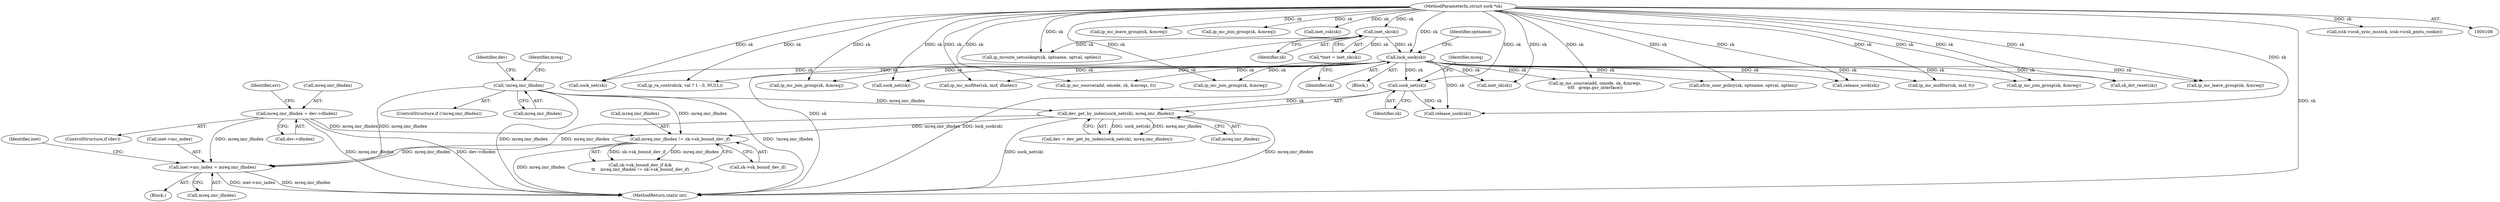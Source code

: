 digraph "0_linux_f6d8bd051c391c1c0458a30b2a7abcd939329259_26@pointer" {
"1000802" [label="(Call,inet->mc_index = mreq.imr_ifindex)"];
"1000718" [label="(Call,!mreq.imr_ifindex)"];
"1000769" [label="(Call,dev_get_by_index(sock_net(sk), mreq.imr_ifindex))"];
"1000770" [label="(Call,sock_net(sk))"];
"1000259" [label="(Call,lock_sock(sk))"];
"1000118" [label="(Call,inet_sk(sk))"];
"1000109" [label="(MethodParameterIn,struct sock *sk)"];
"1000759" [label="(Call,mreq.imr_ifindex = dev->ifindex)"];
"1000794" [label="(Call,mreq.imr_ifindex != sk->sk_bound_dev_if)"];
"1000109" [label="(MethodParameterIn,struct sock *sk)"];
"1000767" [label="(Call,dev = dev_get_by_index(sock_net(sk), mreq.imr_ifindex))"];
"1001167" [label="(Call,ip_mc_join_group(sk, &mreq))"];
"1000889" [label="(Call,ip_mc_leave_group(sk, &mreq))"];
"1001720" [label="(MethodReturn,static int)"];
"1000882" [label="(Call,ip_mc_join_group(sk, &mreq))"];
"1000790" [label="(Call,sk->sk_bound_dev_if &&\n\t\t    mreq.imr_ifindex != sk->sk_bound_dev_if)"];
"1000116" [label="(Call,*inet = inet_sk(sk))"];
"1000771" [label="(Identifier,sk)"];
"1000118" [label="(Call,inet_sk(sk))"];
"1000295" [label="(Call,inet_csk(sk))"];
"1000770" [label="(Call,sock_net(sk))"];
"1000768" [label="(Identifier,dev)"];
"1000759" [label="(Call,mreq.imr_ifindex = dev->ifindex)"];
"1000119" [label="(Identifier,sk)"];
"1001715" [label="(Call,release_sock(sk))"];
"1000251" [label="(Call,ip_mroute_setsockopt(sk, optname, optval, optlen))"];
"1000794" [label="(Call,mreq.imr_ifindex != sk->sk_bound_dev_if)"];
"1000657" [label="(Block,)"];
"1000772" [label="(Call,mreq.imr_ifindex)"];
"1000278" [label="(Call,sock_net(sk))"];
"1000260" [label="(Identifier,sk)"];
"1001094" [label="(Call,ip_mc_source(add, omode, sk, &mreqs, 0))"];
"1001618" [label="(Call,ip_ra_control(sk, val ? 1 : 0, NULL))"];
"1001330" [label="(Call,ip_mc_join_group(sk, &mreq))"];
"1000811" [label="(Identifier,inet)"];
"1001365" [label="(Call,ip_mc_source(add, omode, sk, &mreqs,\n\t\t\t\t   greqs.gsr_interface))"];
"1001584" [label="(Call,ip_mc_msfilter(sk, msf, ifindex))"];
"1000795" [label="(Call,mreq.imr_ifindex)"];
"1001710" [label="(Call,release_sock(sk))"];
"1000769" [label="(Call,dev_get_by_index(sock_net(sk), mreq.imr_ifindex))"];
"1000114" [label="(Block,)"];
"1000750" [label="(Call,sock_net(sk))"];
"1000803" [label="(Call,inet->mc_index)"];
"1001066" [label="(Call,ip_mc_join_group(sk, &mreq))"];
"1000773" [label="(Identifier,mreq)"];
"1000977" [label="(Call,ip_mc_msfilter(sk, msf, 0))"];
"1000763" [label="(Call,dev->ifindex)"];
"1000776" [label="(Identifier,err)"];
"1000500" [label="(Call,sk_dst_reset(sk))"];
"1000719" [label="(Call,mreq.imr_ifindex)"];
"1001174" [label="(Call,ip_mc_leave_group(sk, &mreq))"];
"1000262" [label="(Identifier,optname)"];
"1000802" [label="(Call,inet->mc_index = mreq.imr_ifindex)"];
"1000717" [label="(ControlStructure,if (!mreq.imr_ifindex))"];
"1000718" [label="(Call,!mreq.imr_ifindex)"];
"1000727" [label="(Identifier,mreq)"];
"1000832" [label="(Call,inet_sk(sk))"];
"1000760" [label="(Call,mreq.imr_ifindex)"];
"1000798" [label="(Call,sk->sk_bound_dev_if)"];
"1001653" [label="(Call,xfrm_user_policy(sk, optname, optval, optlen))"];
"1000806" [label="(Call,mreq.imr_ifindex)"];
"1000259" [label="(Call,lock_sock(sk))"];
"1000343" [label="(Call,icsk->icsk_sync_mss(sk, icsk->icsk_pmtu_cookie))"];
"1000757" [label="(ControlStructure,if (dev))"];
"1000802" -> "1000657"  [label="AST: "];
"1000802" -> "1000806"  [label="CFG: "];
"1000803" -> "1000802"  [label="AST: "];
"1000806" -> "1000802"  [label="AST: "];
"1000811" -> "1000802"  [label="CFG: "];
"1000802" -> "1001720"  [label="DDG: inet->mc_index"];
"1000802" -> "1001720"  [label="DDG: mreq.imr_ifindex"];
"1000718" -> "1000802"  [label="DDG: mreq.imr_ifindex"];
"1000769" -> "1000802"  [label="DDG: mreq.imr_ifindex"];
"1000759" -> "1000802"  [label="DDG: mreq.imr_ifindex"];
"1000794" -> "1000802"  [label="DDG: mreq.imr_ifindex"];
"1000718" -> "1000717"  [label="AST: "];
"1000718" -> "1000719"  [label="CFG: "];
"1000719" -> "1000718"  [label="AST: "];
"1000727" -> "1000718"  [label="CFG: "];
"1000768" -> "1000718"  [label="CFG: "];
"1000718" -> "1001720"  [label="DDG: mreq.imr_ifindex"];
"1000718" -> "1001720"  [label="DDG: !mreq.imr_ifindex"];
"1000718" -> "1000769"  [label="DDG: mreq.imr_ifindex"];
"1000718" -> "1000794"  [label="DDG: mreq.imr_ifindex"];
"1000769" -> "1000767"  [label="AST: "];
"1000769" -> "1000772"  [label="CFG: "];
"1000770" -> "1000769"  [label="AST: "];
"1000772" -> "1000769"  [label="AST: "];
"1000767" -> "1000769"  [label="CFG: "];
"1000769" -> "1001720"  [label="DDG: sock_net(sk)"];
"1000769" -> "1001720"  [label="DDG: mreq.imr_ifindex"];
"1000769" -> "1000767"  [label="DDG: sock_net(sk)"];
"1000769" -> "1000767"  [label="DDG: mreq.imr_ifindex"];
"1000770" -> "1000769"  [label="DDG: sk"];
"1000769" -> "1000794"  [label="DDG: mreq.imr_ifindex"];
"1000770" -> "1000771"  [label="CFG: "];
"1000771" -> "1000770"  [label="AST: "];
"1000773" -> "1000770"  [label="CFG: "];
"1000259" -> "1000770"  [label="DDG: sk"];
"1000109" -> "1000770"  [label="DDG: sk"];
"1000770" -> "1001710"  [label="DDG: sk"];
"1000259" -> "1000114"  [label="AST: "];
"1000259" -> "1000260"  [label="CFG: "];
"1000260" -> "1000259"  [label="AST: "];
"1000262" -> "1000259"  [label="CFG: "];
"1000259" -> "1001720"  [label="DDG: lock_sock(sk)"];
"1000118" -> "1000259"  [label="DDG: sk"];
"1000109" -> "1000259"  [label="DDG: sk"];
"1000259" -> "1000278"  [label="DDG: sk"];
"1000259" -> "1000500"  [label="DDG: sk"];
"1000259" -> "1000750"  [label="DDG: sk"];
"1000259" -> "1000832"  [label="DDG: sk"];
"1000259" -> "1000977"  [label="DDG: sk"];
"1000259" -> "1001066"  [label="DDG: sk"];
"1000259" -> "1001094"  [label="DDG: sk"];
"1000259" -> "1001167"  [label="DDG: sk"];
"1000259" -> "1001174"  [label="DDG: sk"];
"1000259" -> "1001330"  [label="DDG: sk"];
"1000259" -> "1001365"  [label="DDG: sk"];
"1000259" -> "1001584"  [label="DDG: sk"];
"1000259" -> "1001618"  [label="DDG: sk"];
"1000259" -> "1001653"  [label="DDG: sk"];
"1000259" -> "1001710"  [label="DDG: sk"];
"1000259" -> "1001715"  [label="DDG: sk"];
"1000118" -> "1000116"  [label="AST: "];
"1000118" -> "1000119"  [label="CFG: "];
"1000119" -> "1000118"  [label="AST: "];
"1000116" -> "1000118"  [label="CFG: "];
"1000118" -> "1001720"  [label="DDG: sk"];
"1000118" -> "1000116"  [label="DDG: sk"];
"1000109" -> "1000118"  [label="DDG: sk"];
"1000118" -> "1000251"  [label="DDG: sk"];
"1000109" -> "1000108"  [label="AST: "];
"1000109" -> "1001720"  [label="DDG: sk"];
"1000109" -> "1000251"  [label="DDG: sk"];
"1000109" -> "1000278"  [label="DDG: sk"];
"1000109" -> "1000295"  [label="DDG: sk"];
"1000109" -> "1000343"  [label="DDG: sk"];
"1000109" -> "1000500"  [label="DDG: sk"];
"1000109" -> "1000750"  [label="DDG: sk"];
"1000109" -> "1000832"  [label="DDG: sk"];
"1000109" -> "1000882"  [label="DDG: sk"];
"1000109" -> "1000889"  [label="DDG: sk"];
"1000109" -> "1000977"  [label="DDG: sk"];
"1000109" -> "1001066"  [label="DDG: sk"];
"1000109" -> "1001094"  [label="DDG: sk"];
"1000109" -> "1001167"  [label="DDG: sk"];
"1000109" -> "1001174"  [label="DDG: sk"];
"1000109" -> "1001330"  [label="DDG: sk"];
"1000109" -> "1001365"  [label="DDG: sk"];
"1000109" -> "1001584"  [label="DDG: sk"];
"1000109" -> "1001618"  [label="DDG: sk"];
"1000109" -> "1001653"  [label="DDG: sk"];
"1000109" -> "1001710"  [label="DDG: sk"];
"1000109" -> "1001715"  [label="DDG: sk"];
"1000759" -> "1000757"  [label="AST: "];
"1000759" -> "1000763"  [label="CFG: "];
"1000760" -> "1000759"  [label="AST: "];
"1000763" -> "1000759"  [label="AST: "];
"1000776" -> "1000759"  [label="CFG: "];
"1000759" -> "1001720"  [label="DDG: mreq.imr_ifindex"];
"1000759" -> "1001720"  [label="DDG: dev->ifindex"];
"1000759" -> "1000794"  [label="DDG: mreq.imr_ifindex"];
"1000794" -> "1000790"  [label="AST: "];
"1000794" -> "1000798"  [label="CFG: "];
"1000795" -> "1000794"  [label="AST: "];
"1000798" -> "1000794"  [label="AST: "];
"1000790" -> "1000794"  [label="CFG: "];
"1000794" -> "1001720"  [label="DDG: mreq.imr_ifindex"];
"1000794" -> "1000790"  [label="DDG: sk->sk_bound_dev_if"];
"1000794" -> "1000790"  [label="DDG: mreq.imr_ifindex"];
}
